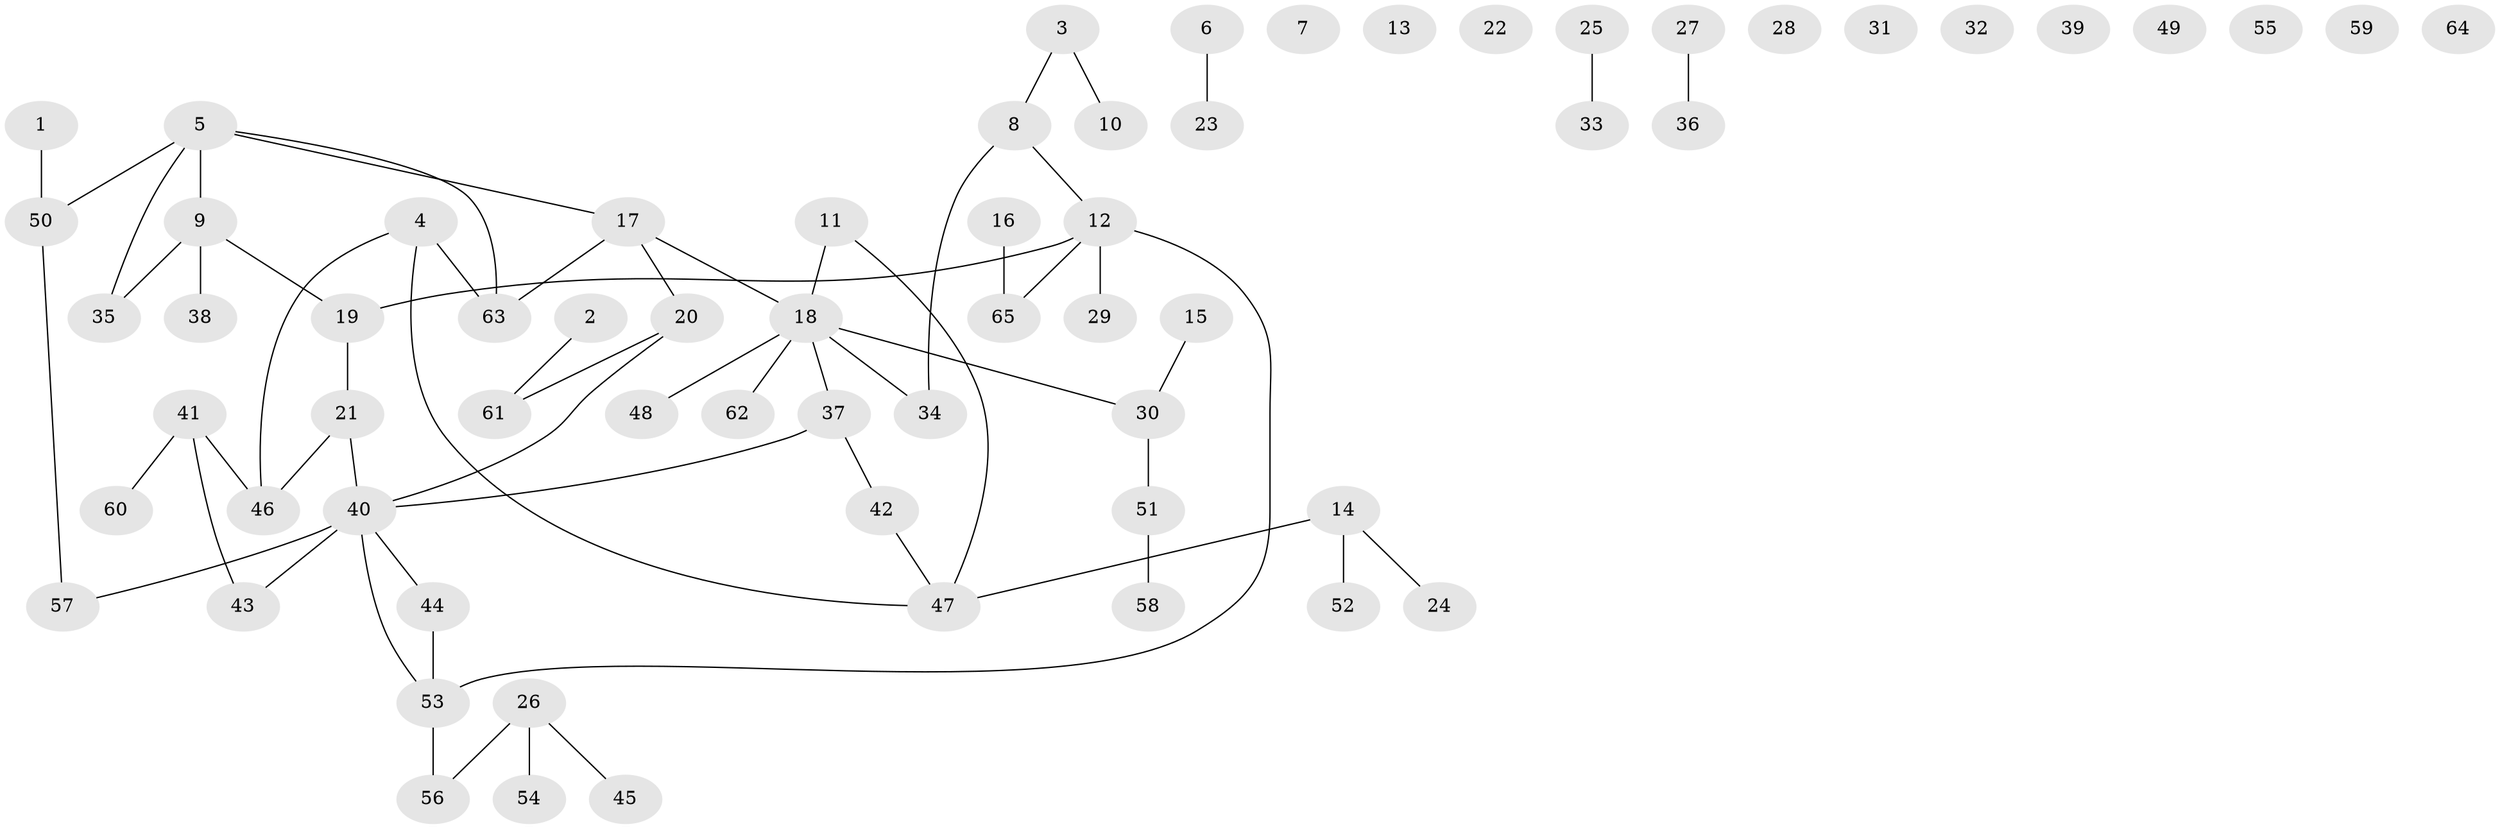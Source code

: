 // Generated by graph-tools (version 1.1) at 2025/25/03/09/25 03:25:13]
// undirected, 65 vertices, 62 edges
graph export_dot {
graph [start="1"]
  node [color=gray90,style=filled];
  1;
  2;
  3;
  4;
  5;
  6;
  7;
  8;
  9;
  10;
  11;
  12;
  13;
  14;
  15;
  16;
  17;
  18;
  19;
  20;
  21;
  22;
  23;
  24;
  25;
  26;
  27;
  28;
  29;
  30;
  31;
  32;
  33;
  34;
  35;
  36;
  37;
  38;
  39;
  40;
  41;
  42;
  43;
  44;
  45;
  46;
  47;
  48;
  49;
  50;
  51;
  52;
  53;
  54;
  55;
  56;
  57;
  58;
  59;
  60;
  61;
  62;
  63;
  64;
  65;
  1 -- 50;
  2 -- 61;
  3 -- 8;
  3 -- 10;
  4 -- 46;
  4 -- 47;
  4 -- 63;
  5 -- 9;
  5 -- 17;
  5 -- 35;
  5 -- 50;
  5 -- 63;
  6 -- 23;
  8 -- 12;
  8 -- 34;
  9 -- 19;
  9 -- 35;
  9 -- 38;
  11 -- 18;
  11 -- 47;
  12 -- 19;
  12 -- 29;
  12 -- 53;
  12 -- 65;
  14 -- 24;
  14 -- 47;
  14 -- 52;
  15 -- 30;
  16 -- 65;
  17 -- 18;
  17 -- 20;
  17 -- 63;
  18 -- 30;
  18 -- 34;
  18 -- 37;
  18 -- 48;
  18 -- 62;
  19 -- 21;
  20 -- 40;
  20 -- 61;
  21 -- 40;
  21 -- 46;
  25 -- 33;
  26 -- 45;
  26 -- 54;
  26 -- 56;
  27 -- 36;
  30 -- 51;
  37 -- 40;
  37 -- 42;
  40 -- 43;
  40 -- 44;
  40 -- 53;
  40 -- 57;
  41 -- 43;
  41 -- 46;
  41 -- 60;
  42 -- 47;
  44 -- 53;
  50 -- 57;
  51 -- 58;
  53 -- 56;
}
